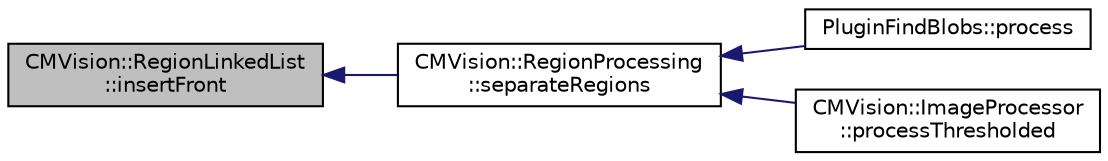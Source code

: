 digraph "CMVision::RegionLinkedList::insertFront"
{
 // INTERACTIVE_SVG=YES
  edge [fontname="Helvetica",fontsize="10",labelfontname="Helvetica",labelfontsize="10"];
  node [fontname="Helvetica",fontsize="10",shape=record];
  rankdir="LR";
  Node1 [label="CMVision::RegionLinkedList\l::insertFront",height=0.2,width=0.4,color="black", fillcolor="grey75", style="filled", fontcolor="black"];
  Node1 -> Node2 [dir="back",color="midnightblue",fontsize="10",style="solid",fontname="Helvetica"];
  Node2 [label="CMVision::RegionProcessing\l::separateRegions",height=0.2,width=0.4,color="black", fillcolor="white", style="filled",URL="$d7/d54/class_c_m_vision_1_1_region_processing.html#a3448a33bb35e8e8c2f4a8cea68e04545"];
  Node2 -> Node3 [dir="back",color="midnightblue",fontsize="10",style="solid",fontname="Helvetica"];
  Node3 [label="PluginFindBlobs::process",height=0.2,width=0.4,color="black", fillcolor="white", style="filled",URL="$d4/d88/class_plugin_find_blobs.html#a41ea8f1fcf4d0ca0b8119b5946fc1441"];
  Node2 -> Node4 [dir="back",color="midnightblue",fontsize="10",style="solid",fontname="Helvetica"];
  Node4 [label="CMVision::ImageProcessor\l::processThresholded",height=0.2,width=0.4,color="black", fillcolor="white", style="filled",URL="$d7/df4/class_c_m_vision_1_1_image_processor.html#a44dc920b71309ac27ead1f79292a893a"];
}
